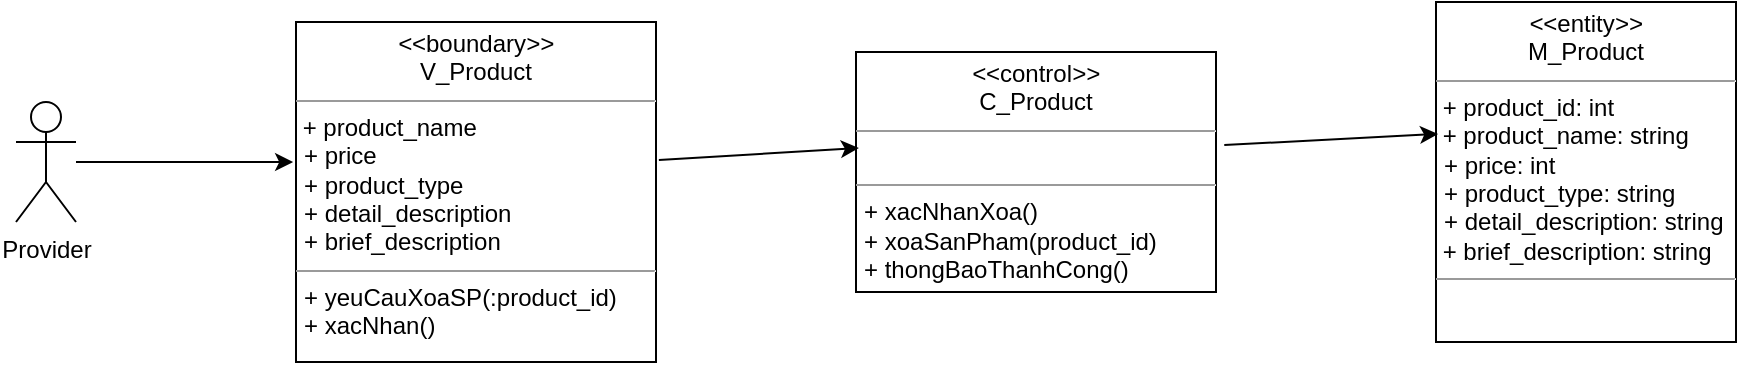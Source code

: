 <mxfile version="14.0.4" type="github">
  <diagram id="vo4pxGQF4mkmxWFb1wrV" name="Page-1">
    <mxGraphModel dx="1038" dy="500" grid="1" gridSize="10" guides="1" tooltips="1" connect="1" arrows="1" fold="1" page="1" pageScale="1" pageWidth="827" pageHeight="1169" math="0" shadow="0">
      <root>
        <mxCell id="0" />
        <mxCell id="1" parent="0" />
        <mxCell id="bvOYz8Wux1vd-rKvj6Pw-1" value="Provider" style="shape=umlActor;verticalLabelPosition=bottom;verticalAlign=top;html=1;" parent="1" vertex="1">
          <mxGeometry x="60" y="290" width="30" height="60" as="geometry" />
        </mxCell>
        <mxCell id="bvOYz8Wux1vd-rKvj6Pw-5" value="&lt;p style=&quot;margin: 0px ; margin-top: 4px ; text-align: center&quot;&gt;&lt;i&gt;&amp;lt;&lt;/i&gt;&amp;lt;boundary&lt;i&gt;&amp;gt;&amp;gt;&lt;/i&gt;&lt;br&gt;V_Product&lt;/p&gt;&lt;hr size=&quot;1&quot;&gt;&amp;nbsp;+ product_name&lt;br&gt;&lt;p style=&quot;margin: 0px ; margin-left: 4px&quot;&gt;+ price&lt;br&gt;&lt;/p&gt;&lt;p style=&quot;margin: 0px ; margin-left: 4px&quot;&gt;+ product_type&lt;br&gt;&lt;/p&gt;&lt;p style=&quot;margin: 0px ; margin-left: 4px&quot;&gt;+ detail_description&lt;br&gt;&lt;/p&gt;&lt;p style=&quot;margin: 0px ; margin-left: 4px&quot;&gt;+ brief_description&lt;br&gt;&lt;/p&gt;&lt;hr size=&quot;1&quot;&gt;&lt;p style=&quot;margin: 0px ; margin-left: 4px&quot;&gt;+ yeuCauXoaSP(:product_id)&lt;br&gt;&lt;/p&gt;&lt;p style=&quot;margin: 0px ; margin-left: 4px&quot;&gt;+ xacNhan()&lt;/p&gt;" style="verticalAlign=top;align=left;overflow=fill;fontSize=12;fontFamily=Helvetica;html=1;" parent="1" vertex="1">
          <mxGeometry x="200" y="250" width="180" height="170" as="geometry" />
        </mxCell>
        <mxCell id="bvOYz8Wux1vd-rKvj6Pw-6" value="&lt;p style=&quot;margin: 0px ; margin-top: 4px ; text-align: center&quot;&gt;&lt;i&gt;&amp;lt;&lt;/i&gt;&amp;lt;control&lt;i&gt;&amp;gt;&amp;gt;&lt;/i&gt;&lt;br&gt;C_Product&lt;/p&gt;&lt;hr size=&quot;1&quot;&gt;&lt;br&gt;&lt;hr size=&quot;1&quot;&gt;&lt;p style=&quot;margin: 0px ; margin-left: 4px&quot;&gt;+ xacNhanXoa()&lt;/p&gt;&lt;p style=&quot;margin: 0px ; margin-left: 4px&quot;&gt;+ xoaSanPham(product_id)&lt;/p&gt;&lt;p style=&quot;margin: 0px ; margin-left: 4px&quot;&gt;+ thongBaoThanhCong()&lt;br&gt;&lt;br&gt;&lt;/p&gt;" style="verticalAlign=top;align=left;overflow=fill;fontSize=12;fontFamily=Helvetica;html=1;" parent="1" vertex="1">
          <mxGeometry x="480" y="265" width="180" height="120" as="geometry" />
        </mxCell>
        <mxCell id="bvOYz8Wux1vd-rKvj6Pw-9" value="" style="endArrow=classic;html=1;exitX=1.008;exitY=0.406;exitDx=0;exitDy=0;exitPerimeter=0;entryX=0.008;entryY=0.4;entryDx=0;entryDy=0;entryPerimeter=0;" parent="1" source="bvOYz8Wux1vd-rKvj6Pw-5" target="bvOYz8Wux1vd-rKvj6Pw-6" edge="1">
          <mxGeometry width="50" height="50" relative="1" as="geometry">
            <mxPoint x="390" y="320" as="sourcePoint" />
            <mxPoint x="440" y="270" as="targetPoint" />
          </mxGeometry>
        </mxCell>
        <mxCell id="bvOYz8Wux1vd-rKvj6Pw-10" value="" style="endArrow=classic;html=1;entryX=-0.008;entryY=0.412;entryDx=0;entryDy=0;entryPerimeter=0;" parent="1" source="bvOYz8Wux1vd-rKvj6Pw-1" target="bvOYz8Wux1vd-rKvj6Pw-5" edge="1">
          <mxGeometry width="50" height="50" relative="1" as="geometry">
            <mxPoint x="390" y="320" as="sourcePoint" />
            <mxPoint x="440" y="270" as="targetPoint" />
          </mxGeometry>
        </mxCell>
        <mxCell id="bvOYz8Wux1vd-rKvj6Pw-11" value="&lt;p style=&quot;margin: 0px ; margin-top: 4px ; text-align: center&quot;&gt;&lt;i&gt;&amp;lt;&lt;/i&gt;&amp;lt;entity&lt;i&gt;&amp;gt;&amp;gt;&lt;/i&gt;&lt;br&gt;M_Product&lt;/p&gt;&lt;hr size=&quot;1&quot;&gt;&lt;div&gt;&amp;nbsp;+ product_id: int&lt;br&gt;&lt;/div&gt;&lt;div&gt;&amp;nbsp;+ product_name: string&lt;br&gt;&lt;/div&gt;&lt;p style=&quot;margin: 0px ; margin-left: 4px&quot;&gt;+ price: int&lt;br&gt;&lt;/p&gt;&lt;p style=&quot;margin: 0px ; margin-left: 4px&quot;&gt;+ product_type: string&lt;br&gt;&lt;/p&gt;&lt;p style=&quot;margin: 0px ; margin-left: 4px&quot;&gt;+ detail_description: string&lt;br&gt;&lt;/p&gt;&amp;nbsp;+ brief_description: string&lt;br&gt;&lt;hr size=&quot;1&quot;&gt;&lt;p style=&quot;margin: 0px ; margin-left: 4px&quot;&gt;&lt;br&gt;&lt;br&gt;&lt;/p&gt;" style="verticalAlign=top;align=left;overflow=fill;fontSize=12;fontFamily=Helvetica;html=1;" parent="1" vertex="1">
          <mxGeometry x="770" y="240" width="150" height="170" as="geometry" />
        </mxCell>
        <mxCell id="bvOYz8Wux1vd-rKvj6Pw-16" value="" style="endArrow=classic;html=1;exitX=1.023;exitY=0.388;exitDx=0;exitDy=0;exitPerimeter=0;entryX=0.007;entryY=0.388;entryDx=0;entryDy=0;entryPerimeter=0;" parent="1" source="bvOYz8Wux1vd-rKvj6Pw-6" target="bvOYz8Wux1vd-rKvj6Pw-11" edge="1">
          <mxGeometry width="50" height="50" relative="1" as="geometry">
            <mxPoint x="590" y="320" as="sourcePoint" />
            <mxPoint x="640" y="270" as="targetPoint" />
          </mxGeometry>
        </mxCell>
      </root>
    </mxGraphModel>
  </diagram>
</mxfile>
